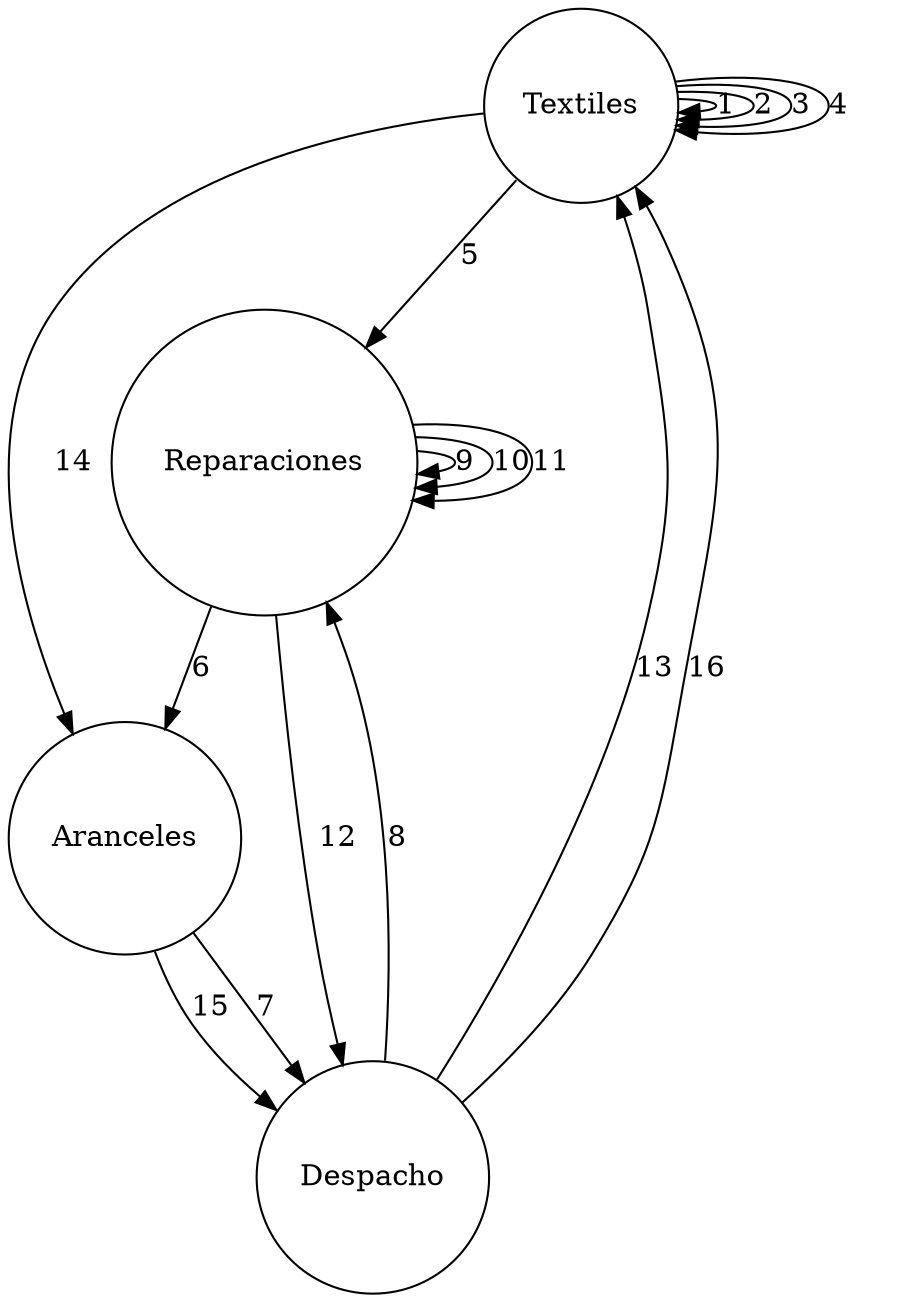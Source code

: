 digraph grafo {
	Textiles[shape="circle"];
	Textiles[shape="circle"];
	Textiles[shape="circle"];
	Textiles[shape="circle"];
	Textiles[shape="circle"];
	Reparaciones[shape="circle"];
	Aranceles[shape="circle"];
	Despacho[shape="circle"];
	Reparaciones[shape="circle"];
	Reparaciones[shape="circle"];
	Reparaciones[shape="circle"];
	Reparaciones[shape="circle"];
	Despacho[shape="circle"];
	Textiles[shape="circle"];
	Aranceles[shape="circle"];
	Despacho[shape="circle"];
	Textiles[shape="circle"];
Textiles ->Textiles[label= "1"];
Textiles ->Textiles[label= "2"];
Textiles ->Textiles[label= "3"];
Textiles ->Textiles[label= "4"];
Textiles ->Reparaciones[label= "5"];
Reparaciones ->Aranceles[label= "6"];
Aranceles ->Despacho[label= "7"];
Despacho ->Reparaciones[label= "8"];
Reparaciones ->Reparaciones[label= "9"];
Reparaciones ->Reparaciones[label= "10"];
Reparaciones ->Reparaciones[label= "11"];
Reparaciones ->Despacho[label= "12"];
Despacho ->Textiles[label= "13"];
Textiles ->Aranceles[label= "14"];
Aranceles ->Despacho[label= "15"];
Despacho ->Textiles[label= "16"];
}